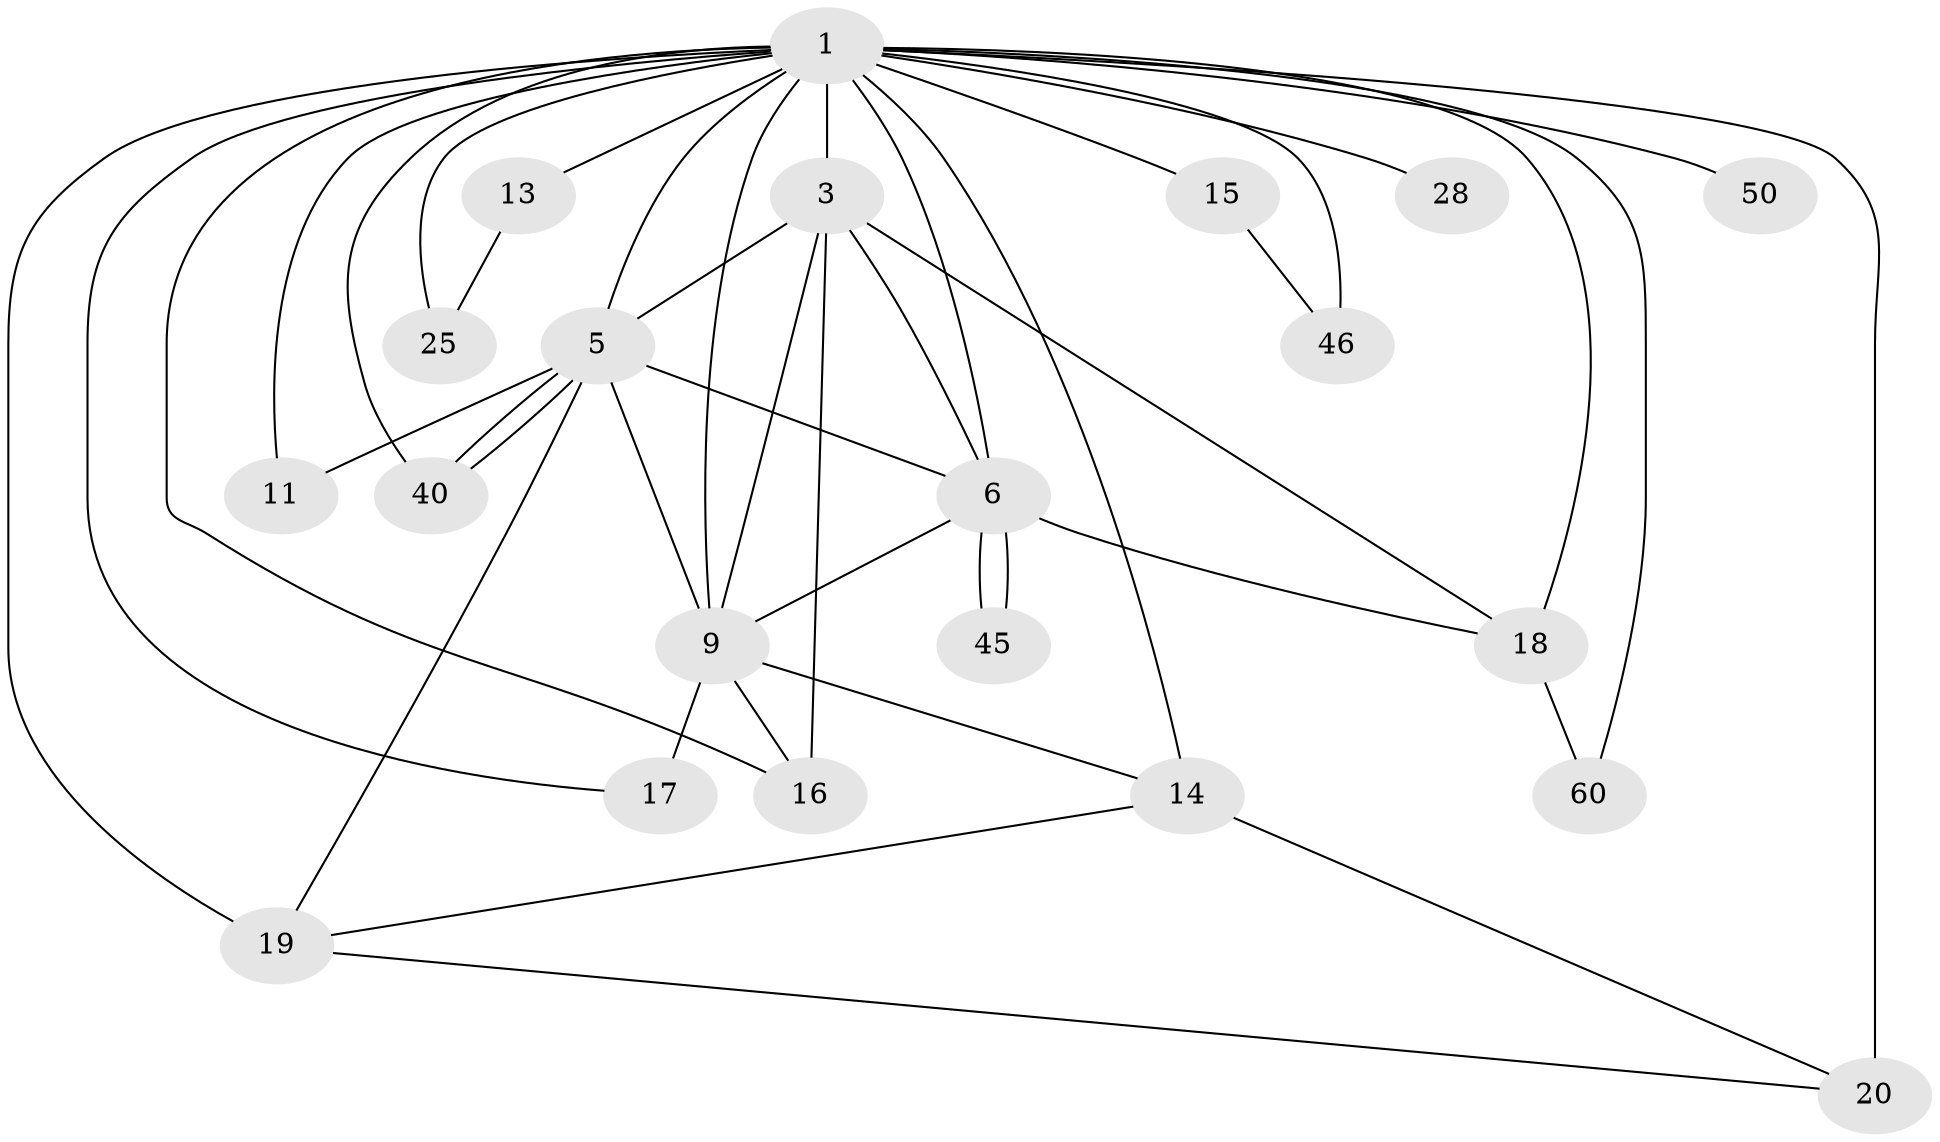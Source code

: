 // original degree distribution, {22: 0.014084507042253521, 24: 0.014084507042253521, 13: 0.028169014084507043, 14: 0.028169014084507043, 16: 0.028169014084507043, 15: 0.014084507042253521, 31: 0.014084507042253521, 3: 0.23943661971830985, 6: 0.014084507042253521, 5: 0.04225352112676056, 2: 0.5352112676056338, 4: 0.028169014084507043}
// Generated by graph-tools (version 1.1) at 2025/17/03/04/25 18:17:44]
// undirected, 21 vertices, 43 edges
graph export_dot {
graph [start="1"]
  node [color=gray90,style=filled];
  1 [super="+22+2+55+56"];
  3 [super="+21"];
  5;
  6;
  9 [super="+34+54+49"];
  11;
  13 [super="+39"];
  14 [super="+48"];
  15;
  16;
  17 [super="+58"];
  18 [super="+51+70+47+31"];
  19 [super="+63"];
  20 [super="+37+29"];
  25;
  28;
  40 [super="+61"];
  45;
  46 [super="+59+57"];
  50;
  60 [super="+68"];
  1 -- 3 [weight=8];
  1 -- 5 [weight=7];
  1 -- 6 [weight=6];
  1 -- 9 [weight=8];
  1 -- 18 [weight=4];
  1 -- 20 [weight=4];
  1 -- 46 [weight=4];
  1 -- 40;
  1 -- 19 [weight=3];
  1 -- 11 [weight=2];
  1 -- 13;
  1 -- 14 [weight=2];
  1 -- 15 [weight=2];
  1 -- 16;
  1 -- 17 [weight=2];
  1 -- 25 [weight=2];
  1 -- 28;
  1 -- 50;
  1 -- 60;
  3 -- 5;
  3 -- 6;
  3 -- 9;
  3 -- 16;
  3 -- 18;
  5 -- 6;
  5 -- 9;
  5 -- 11;
  5 -- 19;
  5 -- 40;
  5 -- 40;
  6 -- 9 [weight=2];
  6 -- 45;
  6 -- 45;
  6 -- 18;
  9 -- 14;
  9 -- 16;
  9 -- 17;
  13 -- 25;
  14 -- 19;
  14 -- 20;
  15 -- 46;
  18 -- 60;
  19 -- 20;
}
